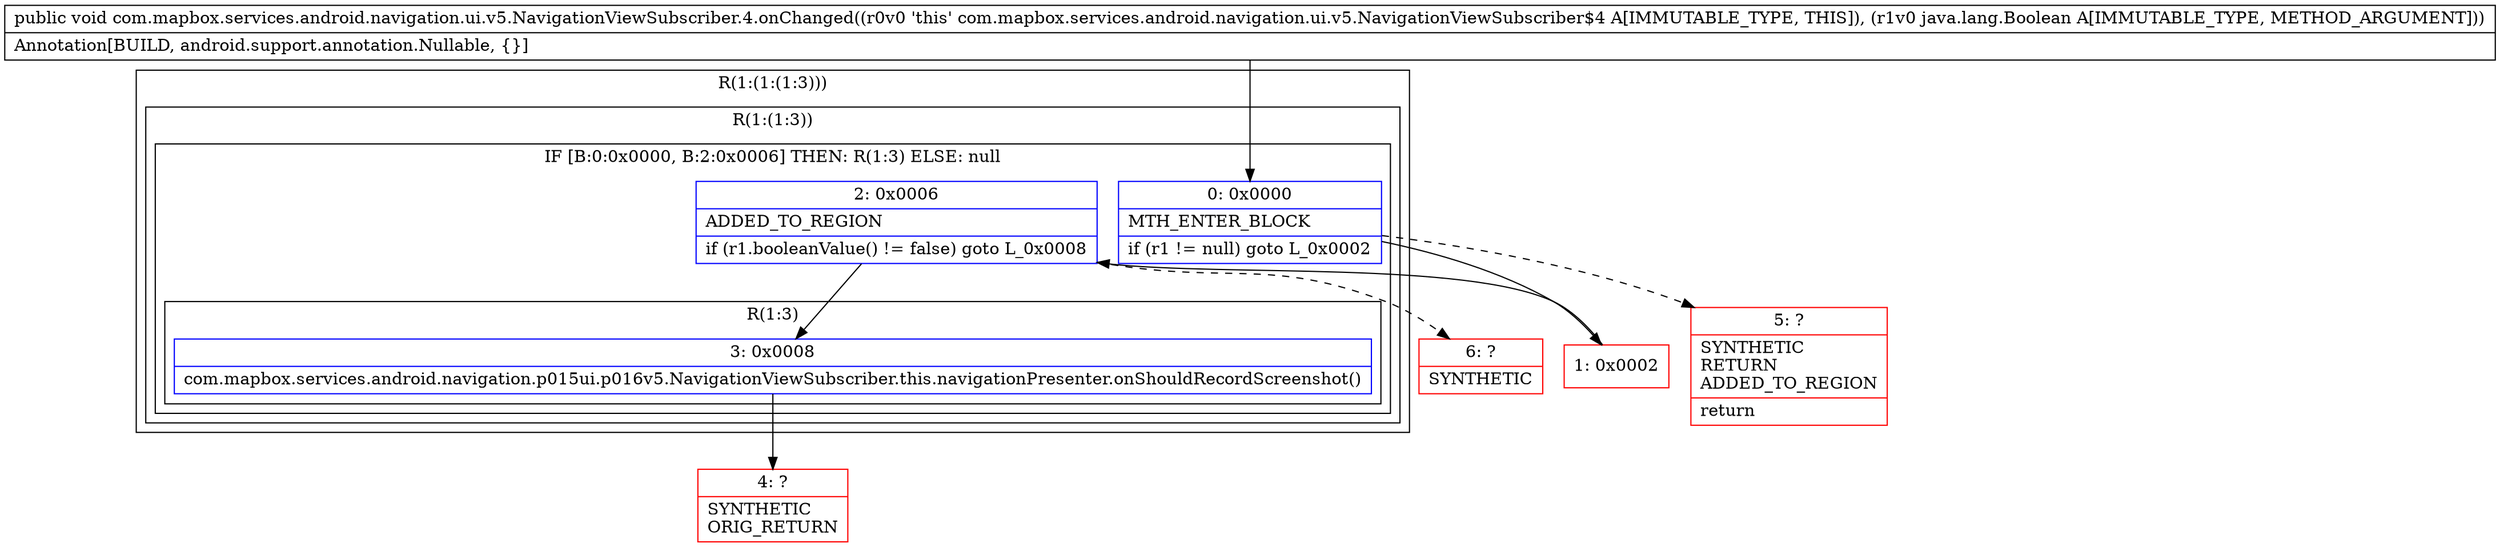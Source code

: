 digraph "CFG forcom.mapbox.services.android.navigation.ui.v5.NavigationViewSubscriber.4.onChanged(Ljava\/lang\/Boolean;)V" {
subgraph cluster_Region_1727860695 {
label = "R(1:(1:(1:3)))";
node [shape=record,color=blue];
subgraph cluster_Region_2012734950 {
label = "R(1:(1:3))";
node [shape=record,color=blue];
subgraph cluster_IfRegion_1067614947 {
label = "IF [B:0:0x0000, B:2:0x0006] THEN: R(1:3) ELSE: null";
node [shape=record,color=blue];
Node_0 [shape=record,label="{0\:\ 0x0000|MTH_ENTER_BLOCK\l|if (r1 != null) goto L_0x0002\l}"];
Node_2 [shape=record,label="{2\:\ 0x0006|ADDED_TO_REGION\l|if (r1.booleanValue() != false) goto L_0x0008\l}"];
subgraph cluster_Region_137257948 {
label = "R(1:3)";
node [shape=record,color=blue];
Node_3 [shape=record,label="{3\:\ 0x0008|com.mapbox.services.android.navigation.p015ui.p016v5.NavigationViewSubscriber.this.navigationPresenter.onShouldRecordScreenshot()\l}"];
}
}
}
}
Node_1 [shape=record,color=red,label="{1\:\ 0x0002}"];
Node_4 [shape=record,color=red,label="{4\:\ ?|SYNTHETIC\lORIG_RETURN\l}"];
Node_5 [shape=record,color=red,label="{5\:\ ?|SYNTHETIC\lRETURN\lADDED_TO_REGION\l|return\l}"];
Node_6 [shape=record,color=red,label="{6\:\ ?|SYNTHETIC\l}"];
MethodNode[shape=record,label="{public void com.mapbox.services.android.navigation.ui.v5.NavigationViewSubscriber.4.onChanged((r0v0 'this' com.mapbox.services.android.navigation.ui.v5.NavigationViewSubscriber$4 A[IMMUTABLE_TYPE, THIS]), (r1v0 java.lang.Boolean A[IMMUTABLE_TYPE, METHOD_ARGUMENT]))  | Annotation[BUILD, android.support.annotation.Nullable, \{\}]\l}"];
MethodNode -> Node_0;
Node_0 -> Node_1;
Node_0 -> Node_5[style=dashed];
Node_2 -> Node_3;
Node_2 -> Node_6[style=dashed];
Node_3 -> Node_4;
Node_1 -> Node_2;
}

